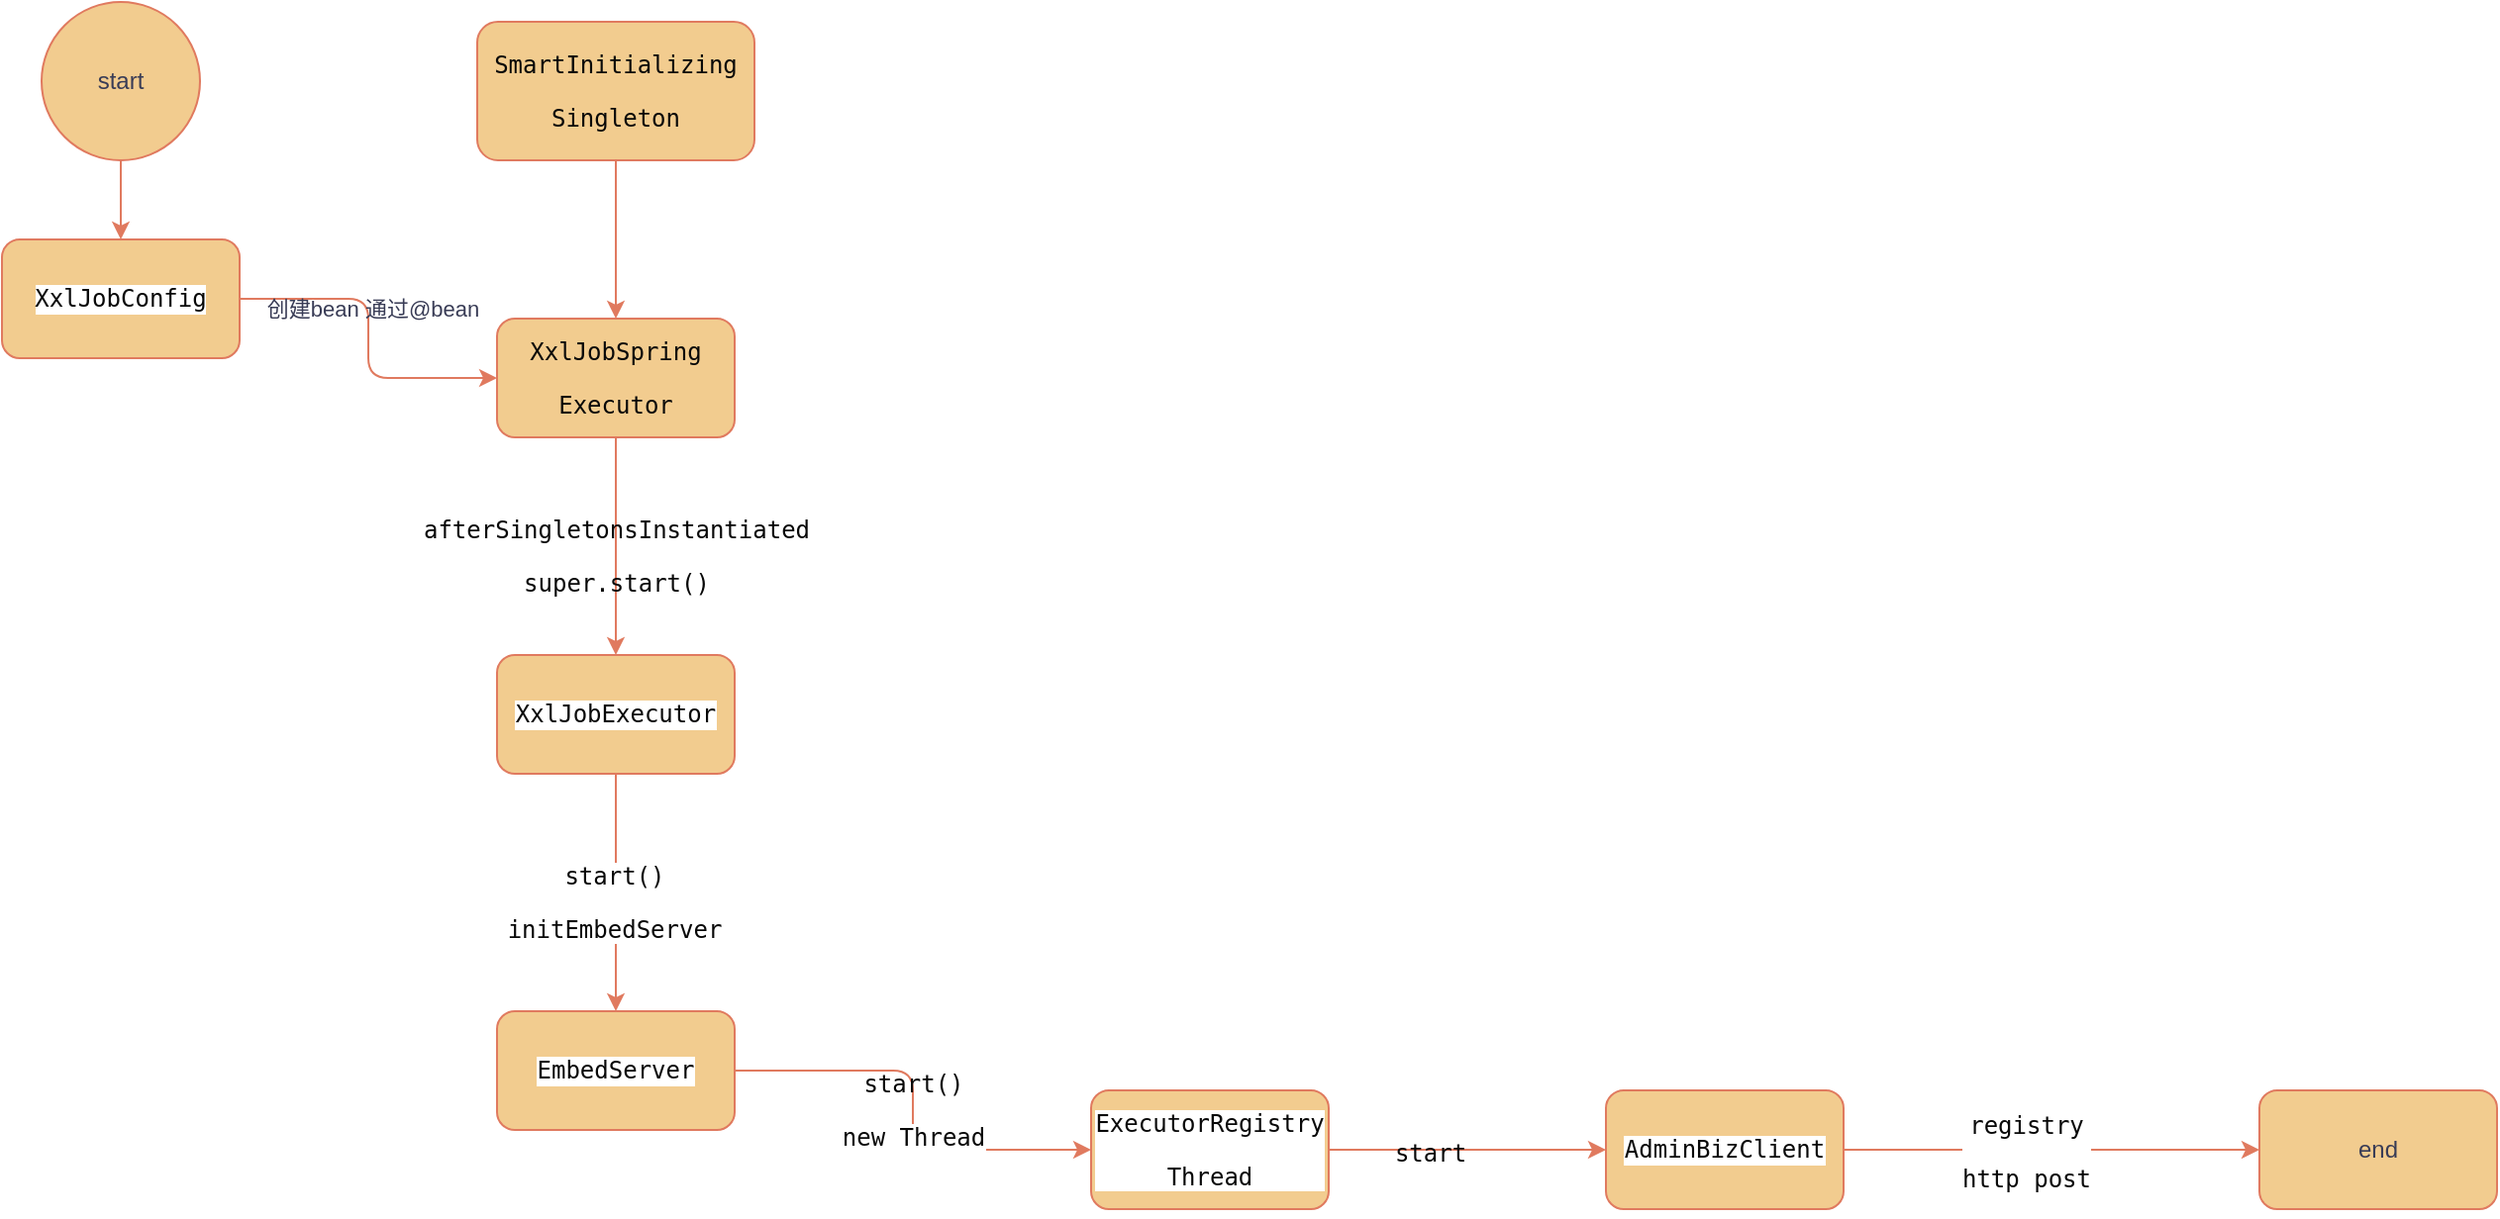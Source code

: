 <mxfile version="20.8.23" type="github" pages="2">
  <diagram name="定时服务节点注册" id="L4gDUB5HOPaYCPxyjkHu">
    <mxGraphModel dx="1562" dy="815" grid="1" gridSize="10" guides="1" tooltips="1" connect="1" arrows="1" fold="1" page="1" pageScale="1" pageWidth="827" pageHeight="1169" background="none" math="0" shadow="0">
      <root>
        <mxCell id="0" />
        <mxCell id="1" parent="0" />
        <mxCell id="UtM-PFLI9E5dDEgyjao9-10" value="" style="edgeStyle=orthogonalEdgeStyle;rounded=1;orthogonalLoop=1;jettySize=auto;html=1;labelBackgroundColor=none;strokeColor=#E07A5F;fontColor=default;" parent="1" source="UtM-PFLI9E5dDEgyjao9-1" target="UtM-PFLI9E5dDEgyjao9-9" edge="1">
          <mxGeometry relative="1" as="geometry" />
        </mxCell>
        <mxCell id="wSPWmWdZG0EXMUk1CF8J-2" value="创建bean 通过@bean&lt;br&gt;" style="edgeLabel;html=1;align=center;verticalAlign=middle;resizable=0;points=[];labelBackgroundColor=none;fontColor=#393C56;" vertex="1" connectable="0" parent="UtM-PFLI9E5dDEgyjao9-10">
          <mxGeometry x="-0.18" y="2" relative="1" as="geometry">
            <mxPoint as="offset" />
          </mxGeometry>
        </mxCell>
        <mxCell id="UtM-PFLI9E5dDEgyjao9-1" value="&lt;div style=&quot;background-color:#ffffff;color:#080808;font-family:&#39;JetBrains Mono&#39;,monospace;font-size:9.0pt;&quot;&gt;&lt;pre&gt;XxlJobConfig&lt;/pre&gt;&lt;/div&gt;" style="rounded=1;whiteSpace=wrap;html=1;labelBackgroundColor=none;fillColor=#F2CC8F;strokeColor=#E07A5F;fontColor=#393C56;" parent="1" vertex="1">
          <mxGeometry y="120" width="120" height="60" as="geometry" />
        </mxCell>
        <mxCell id="UtM-PFLI9E5dDEgyjao9-8" value="" style="edgeStyle=orthogonalEdgeStyle;rounded=1;orthogonalLoop=1;jettySize=auto;html=1;labelBackgroundColor=none;strokeColor=#E07A5F;fontColor=default;entryX=0.5;entryY=0;entryDx=0;entryDy=0;" parent="1" source="UtM-PFLI9E5dDEgyjao9-7" target="UtM-PFLI9E5dDEgyjao9-9" edge="1">
          <mxGeometry relative="1" as="geometry" />
        </mxCell>
        <mxCell id="UtM-PFLI9E5dDEgyjao9-7" value="&lt;div style=&quot;color: rgb(8, 8, 8); font-family: &amp;quot;JetBrains Mono&amp;quot;, monospace; font-size: 9pt;&quot;&gt;&lt;pre style=&quot;&quot;&gt;SmartInitializing&lt;/pre&gt;&lt;pre style=&quot;&quot;&gt;Singleton&lt;/pre&gt;&lt;/div&gt;" style="rounded=1;whiteSpace=wrap;html=1;labelBackgroundColor=none;fillColor=#F2CC8F;strokeColor=#E07A5F;fontColor=#393C56;" parent="1" vertex="1">
          <mxGeometry x="240" y="10" width="140" height="70" as="geometry" />
        </mxCell>
        <mxCell id="UtM-PFLI9E5dDEgyjao9-12" value="" style="edgeStyle=orthogonalEdgeStyle;rounded=1;orthogonalLoop=1;jettySize=auto;html=1;labelBackgroundColor=none;strokeColor=#E07A5F;fontColor=default;" parent="1" source="UtM-PFLI9E5dDEgyjao9-9" target="UtM-PFLI9E5dDEgyjao9-11" edge="1">
          <mxGeometry relative="1" as="geometry" />
        </mxCell>
        <mxCell id="wSPWmWdZG0EXMUk1CF8J-3" value="&lt;div style=&quot;color: rgb(8, 8, 8); font-family: &amp;quot;JetBrains Mono&amp;quot;, monospace; font-size: 9pt;&quot;&gt;&lt;pre&gt;afterSingletonsInstantiated&lt;/pre&gt;&lt;pre&gt;&lt;div style=&quot;font-family: &amp;quot;JetBrains Mono&amp;quot;, monospace; font-size: 9pt;&quot;&gt;&lt;pre&gt;super.start()&lt;/pre&gt;&lt;/div&gt;&lt;/pre&gt;&lt;/div&gt;" style="edgeLabel;html=1;align=center;verticalAlign=middle;resizable=0;points=[];labelBackgroundColor=none;fontColor=#393C56;" vertex="1" connectable="0" parent="UtM-PFLI9E5dDEgyjao9-12">
          <mxGeometry x="0.291" y="2" relative="1" as="geometry">
            <mxPoint x="-2" y="-11" as="offset" />
          </mxGeometry>
        </mxCell>
        <mxCell id="UtM-PFLI9E5dDEgyjao9-9" value="&lt;div style=&quot;color: rgb(8, 8, 8); font-family: &amp;quot;JetBrains Mono&amp;quot;, monospace; font-size: 9pt;&quot;&gt;&lt;pre&gt;&lt;div style=&quot;font-family: &amp;quot;JetBrains Mono&amp;quot;, monospace; font-size: 9pt;&quot;&gt;&lt;pre&gt;&lt;div style=&quot;font-family: &amp;quot;JetBrains Mono&amp;quot;, monospace; font-size: 9pt;&quot;&gt;&lt;pre&gt;XxlJobSpring&lt;/pre&gt;&lt;pre&gt;Executor&lt;/pre&gt;&lt;/div&gt;&lt;/pre&gt;&lt;/div&gt;&lt;/pre&gt;&lt;/div&gt;" style="whiteSpace=wrap;html=1;rounded=1;labelBackgroundColor=none;fillColor=#F2CC8F;strokeColor=#E07A5F;fontColor=#393C56;" parent="1" vertex="1">
          <mxGeometry x="250" y="160" width="120" height="60" as="geometry" />
        </mxCell>
        <mxCell id="UtM-PFLI9E5dDEgyjao9-15" value="" style="edgeStyle=orthogonalEdgeStyle;rounded=1;orthogonalLoop=1;jettySize=auto;html=1;labelBackgroundColor=none;strokeColor=#E07A5F;fontColor=default;" parent="1" source="UtM-PFLI9E5dDEgyjao9-11" target="UtM-PFLI9E5dDEgyjao9-14" edge="1">
          <mxGeometry relative="1" as="geometry" />
        </mxCell>
        <mxCell id="UtM-PFLI9E5dDEgyjao9-16" value="&lt;div style=&quot;color: rgb(8, 8, 8); font-family: &amp;quot;JetBrains Mono&amp;quot;, monospace; font-size: 9pt;&quot;&gt;&lt;pre&gt;&lt;div style=&quot;background-color: rgb(255, 255, 255); font-family: &amp;quot;JetBrains Mono&amp;quot;, monospace; font-size: 9pt;&quot;&gt;&lt;pre&gt;start()&lt;/pre&gt;&lt;pre&gt;&lt;div style=&quot;font-family: &amp;quot;JetBrains Mono&amp;quot;, monospace; font-size: 9pt;&quot;&gt;&lt;pre&gt;initEmbedServer&lt;/pre&gt;&lt;/div&gt;&lt;/pre&gt;&lt;/div&gt;&lt;/pre&gt;&lt;/div&gt;" style="edgeLabel;html=1;align=center;verticalAlign=middle;resizable=0;points=[];labelBackgroundColor=none;fontColor=#393C56;rounded=1;" parent="UtM-PFLI9E5dDEgyjao9-15" vertex="1" connectable="0">
          <mxGeometry x="0.075" y="-1" relative="1" as="geometry">
            <mxPoint as="offset" />
          </mxGeometry>
        </mxCell>
        <mxCell id="UtM-PFLI9E5dDEgyjao9-11" value="&lt;div style=&quot;background-color:#ffffff;color:#080808;font-family:&#39;JetBrains Mono&#39;,monospace;font-size:9.0pt;&quot;&gt;&lt;pre&gt;&lt;div style=&quot;font-family: &amp;quot;JetBrains Mono&amp;quot;, monospace; font-size: 9pt;&quot;&gt;&lt;pre&gt;&lt;div style=&quot;font-family: &amp;quot;JetBrains Mono&amp;quot;, monospace; font-size: 9pt;&quot;&gt;&lt;pre&gt;XxlJobExecutor&lt;/pre&gt;&lt;/div&gt;&lt;/pre&gt;&lt;/div&gt;&lt;/pre&gt;&lt;/div&gt;" style="whiteSpace=wrap;html=1;rounded=1;labelBackgroundColor=none;fillColor=#F2CC8F;strokeColor=#E07A5F;fontColor=#393C56;" parent="1" vertex="1">
          <mxGeometry x="250" y="330" width="120" height="60" as="geometry" />
        </mxCell>
        <mxCell id="UtM-PFLI9E5dDEgyjao9-18" value="" style="edgeStyle=orthogonalEdgeStyle;rounded=1;orthogonalLoop=1;jettySize=auto;html=1;labelBackgroundColor=none;strokeColor=#E07A5F;fontColor=default;" parent="1" source="UtM-PFLI9E5dDEgyjao9-14" target="UtM-PFLI9E5dDEgyjao9-17" edge="1">
          <mxGeometry relative="1" as="geometry" />
        </mxCell>
        <mxCell id="UtM-PFLI9E5dDEgyjao9-19" value="&lt;div style=&quot;color: rgb(8, 8, 8); font-family: &amp;quot;JetBrains Mono&amp;quot;, monospace; font-size: 9pt;&quot;&gt;&lt;pre&gt;start()&lt;/pre&gt;&lt;pre&gt;&lt;div style=&quot;background-color: rgb(255, 255, 255); font-family: &amp;quot;JetBrains Mono&amp;quot;, monospace; font-size: 9pt;&quot;&gt;&lt;pre&gt;new Thread&lt;/pre&gt;&lt;/div&gt;&lt;/pre&gt;&lt;/div&gt;" style="edgeLabel;html=1;align=center;verticalAlign=middle;resizable=0;points=[];labelBackgroundColor=none;fontColor=#393C56;rounded=1;" parent="UtM-PFLI9E5dDEgyjao9-18" vertex="1" connectable="0">
          <mxGeometry relative="1" as="geometry">
            <mxPoint as="offset" />
          </mxGeometry>
        </mxCell>
        <mxCell id="UtM-PFLI9E5dDEgyjao9-14" value="&lt;div style=&quot;background-color:#ffffff;color:#080808;font-family:&#39;JetBrains Mono&#39;,monospace;font-size:9.0pt;&quot;&gt;&lt;pre&gt;EmbedServer&lt;/pre&gt;&lt;/div&gt;" style="whiteSpace=wrap;html=1;rounded=1;labelBackgroundColor=none;fillColor=#F2CC8F;strokeColor=#E07A5F;fontColor=#393C56;" parent="1" vertex="1">
          <mxGeometry x="250" y="510" width="120" height="60" as="geometry" />
        </mxCell>
        <mxCell id="UtM-PFLI9E5dDEgyjao9-21" value="" style="edgeStyle=orthogonalEdgeStyle;rounded=1;orthogonalLoop=1;jettySize=auto;html=1;labelBackgroundColor=none;strokeColor=#E07A5F;fontColor=default;" parent="1" source="UtM-PFLI9E5dDEgyjao9-17" target="UtM-PFLI9E5dDEgyjao9-20" edge="1">
          <mxGeometry relative="1" as="geometry" />
        </mxCell>
        <mxCell id="wSPWmWdZG0EXMUk1CF8J-4" value="&lt;div style=&quot;color: rgb(8, 8, 8); font-family: &amp;quot;JetBrains Mono&amp;quot;, monospace; font-size: 9pt;&quot;&gt;&lt;pre&gt;start&lt;/pre&gt;&lt;/div&gt;" style="edgeLabel;html=1;align=center;verticalAlign=middle;resizable=0;points=[];labelBackgroundColor=none;fontColor=#393C56;" vertex="1" connectable="0" parent="UtM-PFLI9E5dDEgyjao9-21">
          <mxGeometry x="-0.28" y="-2" relative="1" as="geometry">
            <mxPoint as="offset" />
          </mxGeometry>
        </mxCell>
        <mxCell id="UtM-PFLI9E5dDEgyjao9-17" value="&lt;div style=&quot;background-color:#ffffff;color:#080808;font-family:&#39;JetBrains Mono&#39;,monospace;font-size:9.0pt;&quot;&gt;&lt;pre&gt;&lt;div style=&quot;font-family: &amp;quot;JetBrains Mono&amp;quot;, monospace; font-size: 9pt;&quot;&gt;&lt;pre&gt;ExecutorRegistry&lt;/pre&gt;&lt;pre&gt;Thread&lt;/pre&gt;&lt;/div&gt;&lt;/pre&gt;&lt;/div&gt;" style="whiteSpace=wrap;html=1;rounded=1;labelBackgroundColor=none;fillColor=#F2CC8F;strokeColor=#E07A5F;fontColor=#393C56;" parent="1" vertex="1">
          <mxGeometry x="550" y="550" width="120" height="60" as="geometry" />
        </mxCell>
        <mxCell id="UtM-PFLI9E5dDEgyjao9-23" value="" style="edgeStyle=orthogonalEdgeStyle;rounded=1;orthogonalLoop=1;jettySize=auto;html=1;labelBackgroundColor=none;strokeColor=#E07A5F;fontColor=default;" parent="1" source="UtM-PFLI9E5dDEgyjao9-20" target="UtM-PFLI9E5dDEgyjao9-22" edge="1">
          <mxGeometry relative="1" as="geometry" />
        </mxCell>
        <mxCell id="UtM-PFLI9E5dDEgyjao9-24" value="&lt;div style=&quot;background-color:#ffffff;color:#080808;font-family:&#39;JetBrains Mono&#39;,monospace;font-size:9.0pt;&quot;&gt;&lt;pre&gt;registry&lt;/pre&gt;&lt;pre&gt;http post&lt;/pre&gt;&lt;/div&gt;" style="edgeLabel;html=1;align=center;verticalAlign=middle;resizable=0;points=[];labelBackgroundColor=none;fontColor=#393C56;rounded=1;" parent="UtM-PFLI9E5dDEgyjao9-23" vertex="1" connectable="0">
          <mxGeometry x="-0.125" y="-1" relative="1" as="geometry">
            <mxPoint as="offset" />
          </mxGeometry>
        </mxCell>
        <mxCell id="UtM-PFLI9E5dDEgyjao9-20" value="&lt;div style=&quot;background-color:#ffffff;color:#080808;font-family:&#39;JetBrains Mono&#39;,monospace;font-size:9.0pt;&quot;&gt;&lt;pre&gt;&lt;div style=&quot;font-family: &amp;quot;JetBrains Mono&amp;quot;, monospace; font-size: 9pt;&quot;&gt;&lt;pre&gt;AdminBizClient&lt;/pre&gt;&lt;/div&gt;&lt;/pre&gt;&lt;/div&gt;" style="whiteSpace=wrap;html=1;rounded=1;labelBackgroundColor=none;fillColor=#F2CC8F;strokeColor=#E07A5F;fontColor=#393C56;" parent="1" vertex="1">
          <mxGeometry x="810" y="550" width="120" height="60" as="geometry" />
        </mxCell>
        <mxCell id="UtM-PFLI9E5dDEgyjao9-22" value="end" style="whiteSpace=wrap;html=1;rounded=1;labelBackgroundColor=none;fillColor=#F2CC8F;strokeColor=#E07A5F;fontColor=#393C56;" parent="1" vertex="1">
          <mxGeometry x="1140" y="550" width="120" height="60" as="geometry" />
        </mxCell>
        <mxCell id="wSPWmWdZG0EXMUk1CF8J-6" value="" style="edgeStyle=orthogonalEdgeStyle;rounded=0;orthogonalLoop=1;jettySize=auto;html=1;labelBackgroundColor=none;strokeColor=#E07A5F;fontColor=default;" edge="1" parent="1" source="wSPWmWdZG0EXMUk1CF8J-5" target="UtM-PFLI9E5dDEgyjao9-1">
          <mxGeometry relative="1" as="geometry" />
        </mxCell>
        <mxCell id="wSPWmWdZG0EXMUk1CF8J-5" value="start&lt;br&gt;" style="ellipse;whiteSpace=wrap;html=1;aspect=fixed;labelBackgroundColor=none;fillColor=#F2CC8F;strokeColor=#E07A5F;fontColor=#393C56;" vertex="1" parent="1">
          <mxGeometry x="20" width="80" height="80" as="geometry" />
        </mxCell>
      </root>
    </mxGraphModel>
  </diagram>
  <diagram id="OxEUelnoT9tCixduqyT8" name="第 2 页">
    <mxGraphModel dx="1562" dy="815" grid="1" gridSize="10" guides="1" tooltips="1" connect="1" arrows="1" fold="1" page="1" pageScale="1" pageWidth="827" pageHeight="1169" math="0" shadow="0">
      <root>
        <mxCell id="0" />
        <mxCell id="1" parent="0" />
      </root>
    </mxGraphModel>
  </diagram>
</mxfile>
